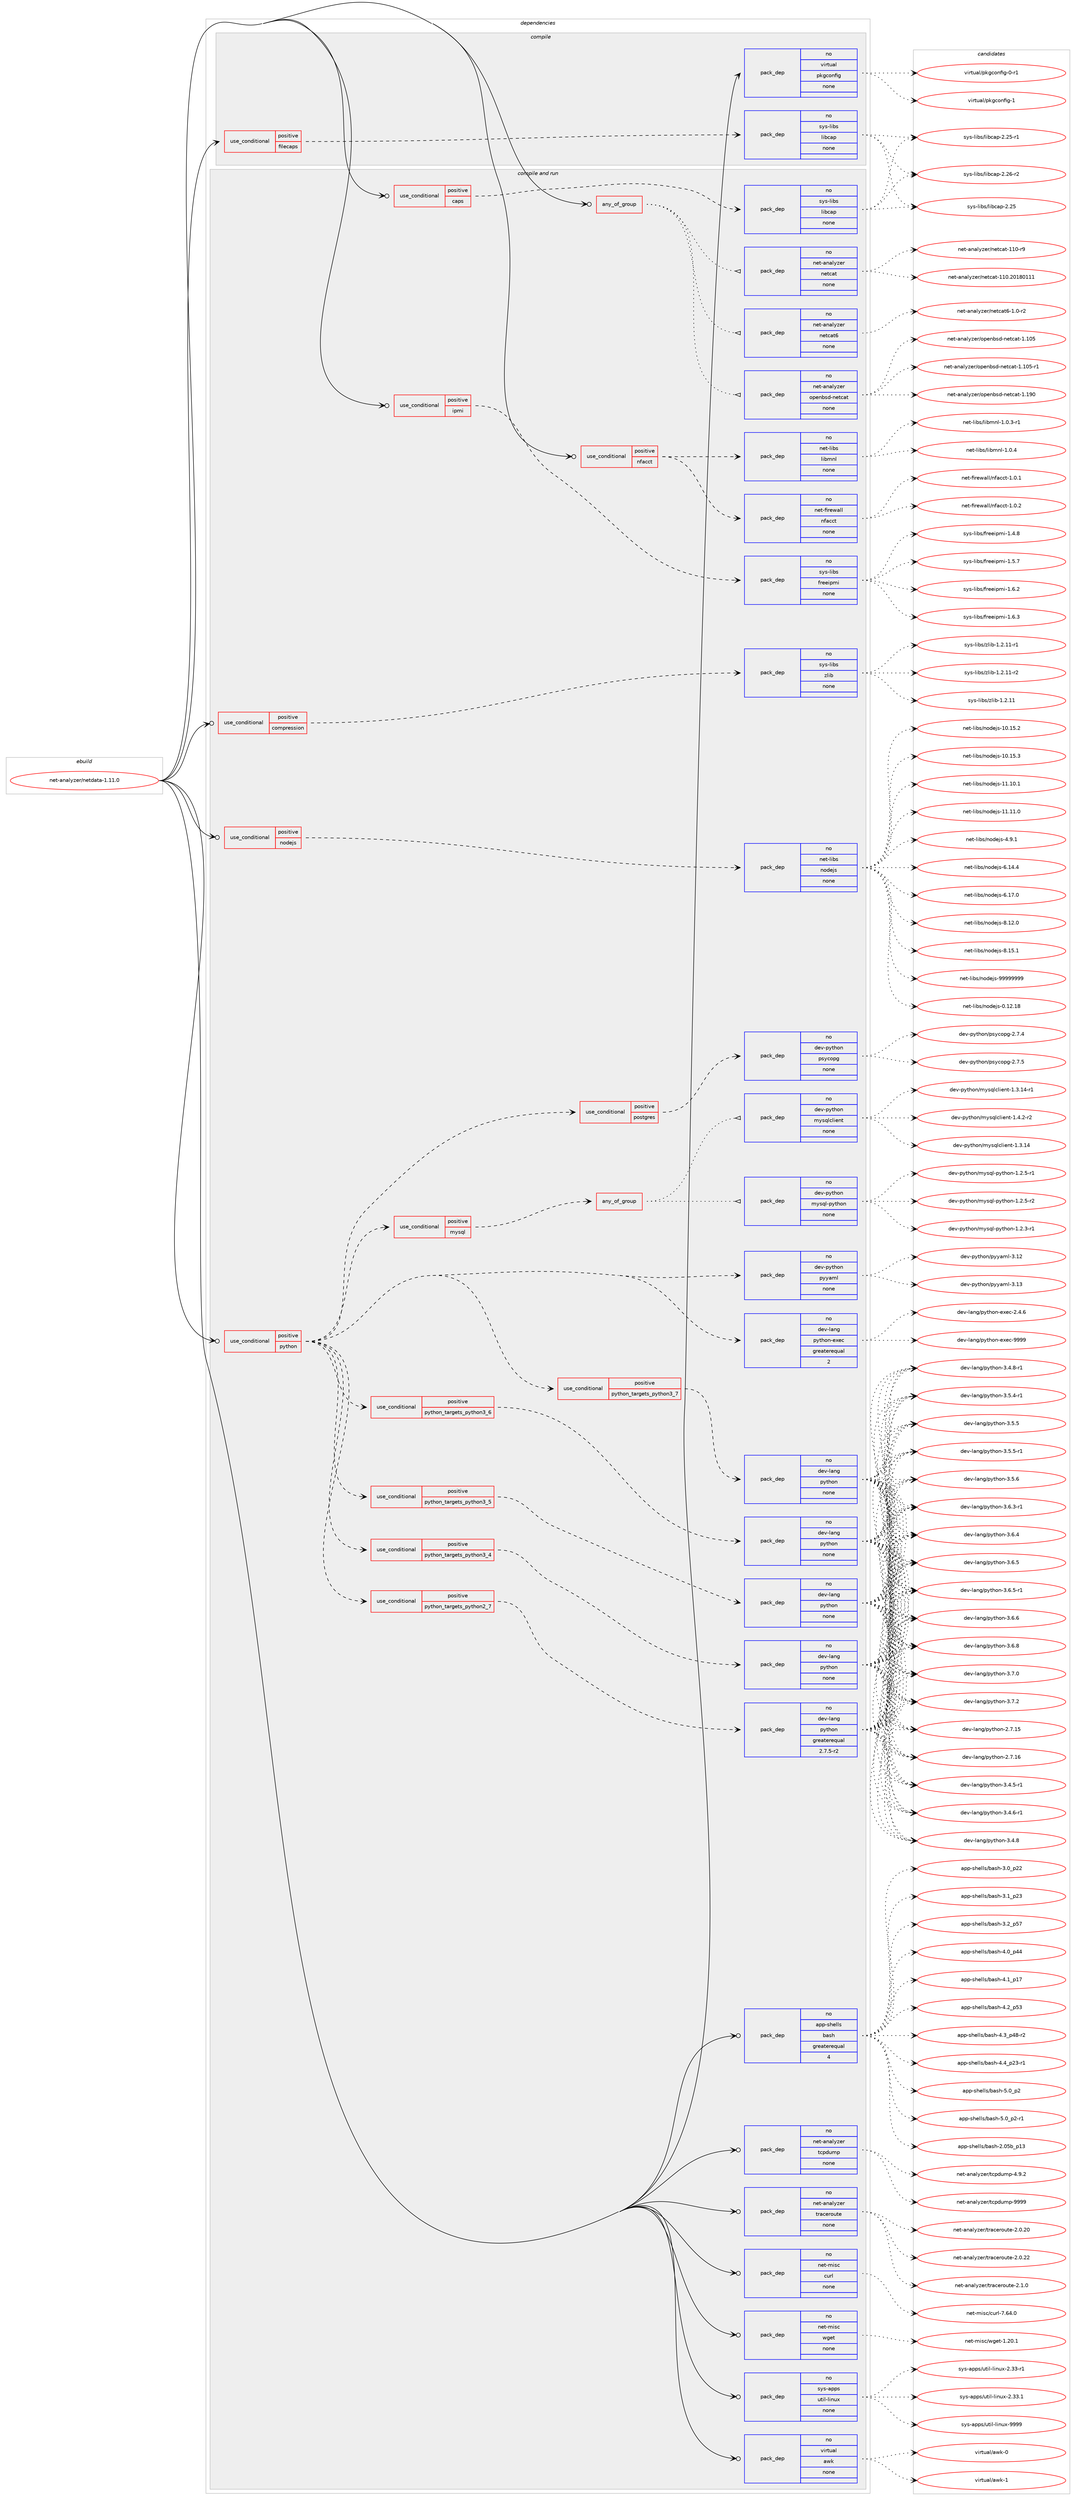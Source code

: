 digraph prolog {

# *************
# Graph options
# *************

newrank=true;
concentrate=true;
compound=true;
graph [rankdir=LR,fontname=Helvetica,fontsize=10,ranksep=1.5];#, ranksep=2.5, nodesep=0.2];
edge  [arrowhead=vee];
node  [fontname=Helvetica,fontsize=10];

# **********
# The ebuild
# **********

subgraph cluster_leftcol {
color=gray;
rank=same;
label=<<i>ebuild</i>>;
id [label="net-analyzer/netdata-1.11.0", color=red, width=4, href="../net-analyzer/netdata-1.11.0.svg"];
}

# ****************
# The dependencies
# ****************

subgraph cluster_midcol {
color=gray;
label=<<i>dependencies</i>>;
subgraph cluster_compile {
fillcolor="#eeeeee";
style=filled;
label=<<i>compile</i>>;
subgraph cond442351 {
dependency1645592 [label=<<TABLE BORDER="0" CELLBORDER="1" CELLSPACING="0" CELLPADDING="4"><TR><TD ROWSPAN="3" CELLPADDING="10">use_conditional</TD></TR><TR><TD>positive</TD></TR><TR><TD>filecaps</TD></TR></TABLE>>, shape=none, color=red];
subgraph pack1176648 {
dependency1645593 [label=<<TABLE BORDER="0" CELLBORDER="1" CELLSPACING="0" CELLPADDING="4" WIDTH="220"><TR><TD ROWSPAN="6" CELLPADDING="30">pack_dep</TD></TR><TR><TD WIDTH="110">no</TD></TR><TR><TD>sys-libs</TD></TR><TR><TD>libcap</TD></TR><TR><TD>none</TD></TR><TR><TD></TD></TR></TABLE>>, shape=none, color=blue];
}
dependency1645592:e -> dependency1645593:w [weight=20,style="dashed",arrowhead="vee"];
}
id:e -> dependency1645592:w [weight=20,style="solid",arrowhead="vee"];
subgraph pack1176649 {
dependency1645594 [label=<<TABLE BORDER="0" CELLBORDER="1" CELLSPACING="0" CELLPADDING="4" WIDTH="220"><TR><TD ROWSPAN="6" CELLPADDING="30">pack_dep</TD></TR><TR><TD WIDTH="110">no</TD></TR><TR><TD>virtual</TD></TR><TR><TD>pkgconfig</TD></TR><TR><TD>none</TD></TR><TR><TD></TD></TR></TABLE>>, shape=none, color=blue];
}
id:e -> dependency1645594:w [weight=20,style="solid",arrowhead="vee"];
}
subgraph cluster_compileandrun {
fillcolor="#eeeeee";
style=filled;
label=<<i>compile and run</i>>;
subgraph any25818 {
dependency1645595 [label=<<TABLE BORDER="0" CELLBORDER="1" CELLSPACING="0" CELLPADDING="4"><TR><TD CELLPADDING="10">any_of_group</TD></TR></TABLE>>, shape=none, color=red];subgraph pack1176650 {
dependency1645596 [label=<<TABLE BORDER="0" CELLBORDER="1" CELLSPACING="0" CELLPADDING="4" WIDTH="220"><TR><TD ROWSPAN="6" CELLPADDING="30">pack_dep</TD></TR><TR><TD WIDTH="110">no</TD></TR><TR><TD>net-analyzer</TD></TR><TR><TD>openbsd-netcat</TD></TR><TR><TD>none</TD></TR><TR><TD></TD></TR></TABLE>>, shape=none, color=blue];
}
dependency1645595:e -> dependency1645596:w [weight=20,style="dotted",arrowhead="oinv"];
subgraph pack1176651 {
dependency1645597 [label=<<TABLE BORDER="0" CELLBORDER="1" CELLSPACING="0" CELLPADDING="4" WIDTH="220"><TR><TD ROWSPAN="6" CELLPADDING="30">pack_dep</TD></TR><TR><TD WIDTH="110">no</TD></TR><TR><TD>net-analyzer</TD></TR><TR><TD>netcat6</TD></TR><TR><TD>none</TD></TR><TR><TD></TD></TR></TABLE>>, shape=none, color=blue];
}
dependency1645595:e -> dependency1645597:w [weight=20,style="dotted",arrowhead="oinv"];
subgraph pack1176652 {
dependency1645598 [label=<<TABLE BORDER="0" CELLBORDER="1" CELLSPACING="0" CELLPADDING="4" WIDTH="220"><TR><TD ROWSPAN="6" CELLPADDING="30">pack_dep</TD></TR><TR><TD WIDTH="110">no</TD></TR><TR><TD>net-analyzer</TD></TR><TR><TD>netcat</TD></TR><TR><TD>none</TD></TR><TR><TD></TD></TR></TABLE>>, shape=none, color=blue];
}
dependency1645595:e -> dependency1645598:w [weight=20,style="dotted",arrowhead="oinv"];
}
id:e -> dependency1645595:w [weight=20,style="solid",arrowhead="odotvee"];
subgraph cond442352 {
dependency1645599 [label=<<TABLE BORDER="0" CELLBORDER="1" CELLSPACING="0" CELLPADDING="4"><TR><TD ROWSPAN="3" CELLPADDING="10">use_conditional</TD></TR><TR><TD>positive</TD></TR><TR><TD>caps</TD></TR></TABLE>>, shape=none, color=red];
subgraph pack1176653 {
dependency1645600 [label=<<TABLE BORDER="0" CELLBORDER="1" CELLSPACING="0" CELLPADDING="4" WIDTH="220"><TR><TD ROWSPAN="6" CELLPADDING="30">pack_dep</TD></TR><TR><TD WIDTH="110">no</TD></TR><TR><TD>sys-libs</TD></TR><TR><TD>libcap</TD></TR><TR><TD>none</TD></TR><TR><TD></TD></TR></TABLE>>, shape=none, color=blue];
}
dependency1645599:e -> dependency1645600:w [weight=20,style="dashed",arrowhead="vee"];
}
id:e -> dependency1645599:w [weight=20,style="solid",arrowhead="odotvee"];
subgraph cond442353 {
dependency1645601 [label=<<TABLE BORDER="0" CELLBORDER="1" CELLSPACING="0" CELLPADDING="4"><TR><TD ROWSPAN="3" CELLPADDING="10">use_conditional</TD></TR><TR><TD>positive</TD></TR><TR><TD>compression</TD></TR></TABLE>>, shape=none, color=red];
subgraph pack1176654 {
dependency1645602 [label=<<TABLE BORDER="0" CELLBORDER="1" CELLSPACING="0" CELLPADDING="4" WIDTH="220"><TR><TD ROWSPAN="6" CELLPADDING="30">pack_dep</TD></TR><TR><TD WIDTH="110">no</TD></TR><TR><TD>sys-libs</TD></TR><TR><TD>zlib</TD></TR><TR><TD>none</TD></TR><TR><TD></TD></TR></TABLE>>, shape=none, color=blue];
}
dependency1645601:e -> dependency1645602:w [weight=20,style="dashed",arrowhead="vee"];
}
id:e -> dependency1645601:w [weight=20,style="solid",arrowhead="odotvee"];
subgraph cond442354 {
dependency1645603 [label=<<TABLE BORDER="0" CELLBORDER="1" CELLSPACING="0" CELLPADDING="4"><TR><TD ROWSPAN="3" CELLPADDING="10">use_conditional</TD></TR><TR><TD>positive</TD></TR><TR><TD>ipmi</TD></TR></TABLE>>, shape=none, color=red];
subgraph pack1176655 {
dependency1645604 [label=<<TABLE BORDER="0" CELLBORDER="1" CELLSPACING="0" CELLPADDING="4" WIDTH="220"><TR><TD ROWSPAN="6" CELLPADDING="30">pack_dep</TD></TR><TR><TD WIDTH="110">no</TD></TR><TR><TD>sys-libs</TD></TR><TR><TD>freeipmi</TD></TR><TR><TD>none</TD></TR><TR><TD></TD></TR></TABLE>>, shape=none, color=blue];
}
dependency1645603:e -> dependency1645604:w [weight=20,style="dashed",arrowhead="vee"];
}
id:e -> dependency1645603:w [weight=20,style="solid",arrowhead="odotvee"];
subgraph cond442355 {
dependency1645605 [label=<<TABLE BORDER="0" CELLBORDER="1" CELLSPACING="0" CELLPADDING="4"><TR><TD ROWSPAN="3" CELLPADDING="10">use_conditional</TD></TR><TR><TD>positive</TD></TR><TR><TD>nfacct</TD></TR></TABLE>>, shape=none, color=red];
subgraph pack1176656 {
dependency1645606 [label=<<TABLE BORDER="0" CELLBORDER="1" CELLSPACING="0" CELLPADDING="4" WIDTH="220"><TR><TD ROWSPAN="6" CELLPADDING="30">pack_dep</TD></TR><TR><TD WIDTH="110">no</TD></TR><TR><TD>net-firewall</TD></TR><TR><TD>nfacct</TD></TR><TR><TD>none</TD></TR><TR><TD></TD></TR></TABLE>>, shape=none, color=blue];
}
dependency1645605:e -> dependency1645606:w [weight=20,style="dashed",arrowhead="vee"];
subgraph pack1176657 {
dependency1645607 [label=<<TABLE BORDER="0" CELLBORDER="1" CELLSPACING="0" CELLPADDING="4" WIDTH="220"><TR><TD ROWSPAN="6" CELLPADDING="30">pack_dep</TD></TR><TR><TD WIDTH="110">no</TD></TR><TR><TD>net-libs</TD></TR><TR><TD>libmnl</TD></TR><TR><TD>none</TD></TR><TR><TD></TD></TR></TABLE>>, shape=none, color=blue];
}
dependency1645605:e -> dependency1645607:w [weight=20,style="dashed",arrowhead="vee"];
}
id:e -> dependency1645605:w [weight=20,style="solid",arrowhead="odotvee"];
subgraph cond442356 {
dependency1645608 [label=<<TABLE BORDER="0" CELLBORDER="1" CELLSPACING="0" CELLPADDING="4"><TR><TD ROWSPAN="3" CELLPADDING="10">use_conditional</TD></TR><TR><TD>positive</TD></TR><TR><TD>nodejs</TD></TR></TABLE>>, shape=none, color=red];
subgraph pack1176658 {
dependency1645609 [label=<<TABLE BORDER="0" CELLBORDER="1" CELLSPACING="0" CELLPADDING="4" WIDTH="220"><TR><TD ROWSPAN="6" CELLPADDING="30">pack_dep</TD></TR><TR><TD WIDTH="110">no</TD></TR><TR><TD>net-libs</TD></TR><TR><TD>nodejs</TD></TR><TR><TD>none</TD></TR><TR><TD></TD></TR></TABLE>>, shape=none, color=blue];
}
dependency1645608:e -> dependency1645609:w [weight=20,style="dashed",arrowhead="vee"];
}
id:e -> dependency1645608:w [weight=20,style="solid",arrowhead="odotvee"];
subgraph cond442357 {
dependency1645610 [label=<<TABLE BORDER="0" CELLBORDER="1" CELLSPACING="0" CELLPADDING="4"><TR><TD ROWSPAN="3" CELLPADDING="10">use_conditional</TD></TR><TR><TD>positive</TD></TR><TR><TD>python</TD></TR></TABLE>>, shape=none, color=red];
subgraph cond442358 {
dependency1645611 [label=<<TABLE BORDER="0" CELLBORDER="1" CELLSPACING="0" CELLPADDING="4"><TR><TD ROWSPAN="3" CELLPADDING="10">use_conditional</TD></TR><TR><TD>positive</TD></TR><TR><TD>python_targets_python2_7</TD></TR></TABLE>>, shape=none, color=red];
subgraph pack1176659 {
dependency1645612 [label=<<TABLE BORDER="0" CELLBORDER="1" CELLSPACING="0" CELLPADDING="4" WIDTH="220"><TR><TD ROWSPAN="6" CELLPADDING="30">pack_dep</TD></TR><TR><TD WIDTH="110">no</TD></TR><TR><TD>dev-lang</TD></TR><TR><TD>python</TD></TR><TR><TD>greaterequal</TD></TR><TR><TD>2.7.5-r2</TD></TR></TABLE>>, shape=none, color=blue];
}
dependency1645611:e -> dependency1645612:w [weight=20,style="dashed",arrowhead="vee"];
}
dependency1645610:e -> dependency1645611:w [weight=20,style="dashed",arrowhead="vee"];
subgraph cond442359 {
dependency1645613 [label=<<TABLE BORDER="0" CELLBORDER="1" CELLSPACING="0" CELLPADDING="4"><TR><TD ROWSPAN="3" CELLPADDING="10">use_conditional</TD></TR><TR><TD>positive</TD></TR><TR><TD>python_targets_python3_4</TD></TR></TABLE>>, shape=none, color=red];
subgraph pack1176660 {
dependency1645614 [label=<<TABLE BORDER="0" CELLBORDER="1" CELLSPACING="0" CELLPADDING="4" WIDTH="220"><TR><TD ROWSPAN="6" CELLPADDING="30">pack_dep</TD></TR><TR><TD WIDTH="110">no</TD></TR><TR><TD>dev-lang</TD></TR><TR><TD>python</TD></TR><TR><TD>none</TD></TR><TR><TD></TD></TR></TABLE>>, shape=none, color=blue];
}
dependency1645613:e -> dependency1645614:w [weight=20,style="dashed",arrowhead="vee"];
}
dependency1645610:e -> dependency1645613:w [weight=20,style="dashed",arrowhead="vee"];
subgraph cond442360 {
dependency1645615 [label=<<TABLE BORDER="0" CELLBORDER="1" CELLSPACING="0" CELLPADDING="4"><TR><TD ROWSPAN="3" CELLPADDING="10">use_conditional</TD></TR><TR><TD>positive</TD></TR><TR><TD>python_targets_python3_5</TD></TR></TABLE>>, shape=none, color=red];
subgraph pack1176661 {
dependency1645616 [label=<<TABLE BORDER="0" CELLBORDER="1" CELLSPACING="0" CELLPADDING="4" WIDTH="220"><TR><TD ROWSPAN="6" CELLPADDING="30">pack_dep</TD></TR><TR><TD WIDTH="110">no</TD></TR><TR><TD>dev-lang</TD></TR><TR><TD>python</TD></TR><TR><TD>none</TD></TR><TR><TD></TD></TR></TABLE>>, shape=none, color=blue];
}
dependency1645615:e -> dependency1645616:w [weight=20,style="dashed",arrowhead="vee"];
}
dependency1645610:e -> dependency1645615:w [weight=20,style="dashed",arrowhead="vee"];
subgraph cond442361 {
dependency1645617 [label=<<TABLE BORDER="0" CELLBORDER="1" CELLSPACING="0" CELLPADDING="4"><TR><TD ROWSPAN="3" CELLPADDING="10">use_conditional</TD></TR><TR><TD>positive</TD></TR><TR><TD>python_targets_python3_6</TD></TR></TABLE>>, shape=none, color=red];
subgraph pack1176662 {
dependency1645618 [label=<<TABLE BORDER="0" CELLBORDER="1" CELLSPACING="0" CELLPADDING="4" WIDTH="220"><TR><TD ROWSPAN="6" CELLPADDING="30">pack_dep</TD></TR><TR><TD WIDTH="110">no</TD></TR><TR><TD>dev-lang</TD></TR><TR><TD>python</TD></TR><TR><TD>none</TD></TR><TR><TD></TD></TR></TABLE>>, shape=none, color=blue];
}
dependency1645617:e -> dependency1645618:w [weight=20,style="dashed",arrowhead="vee"];
}
dependency1645610:e -> dependency1645617:w [weight=20,style="dashed",arrowhead="vee"];
subgraph cond442362 {
dependency1645619 [label=<<TABLE BORDER="0" CELLBORDER="1" CELLSPACING="0" CELLPADDING="4"><TR><TD ROWSPAN="3" CELLPADDING="10">use_conditional</TD></TR><TR><TD>positive</TD></TR><TR><TD>python_targets_python3_7</TD></TR></TABLE>>, shape=none, color=red];
subgraph pack1176663 {
dependency1645620 [label=<<TABLE BORDER="0" CELLBORDER="1" CELLSPACING="0" CELLPADDING="4" WIDTH="220"><TR><TD ROWSPAN="6" CELLPADDING="30">pack_dep</TD></TR><TR><TD WIDTH="110">no</TD></TR><TR><TD>dev-lang</TD></TR><TR><TD>python</TD></TR><TR><TD>none</TD></TR><TR><TD></TD></TR></TABLE>>, shape=none, color=blue];
}
dependency1645619:e -> dependency1645620:w [weight=20,style="dashed",arrowhead="vee"];
}
dependency1645610:e -> dependency1645619:w [weight=20,style="dashed",arrowhead="vee"];
subgraph pack1176664 {
dependency1645621 [label=<<TABLE BORDER="0" CELLBORDER="1" CELLSPACING="0" CELLPADDING="4" WIDTH="220"><TR><TD ROWSPAN="6" CELLPADDING="30">pack_dep</TD></TR><TR><TD WIDTH="110">no</TD></TR><TR><TD>dev-lang</TD></TR><TR><TD>python-exec</TD></TR><TR><TD>greaterequal</TD></TR><TR><TD>2</TD></TR></TABLE>>, shape=none, color=blue];
}
dependency1645610:e -> dependency1645621:w [weight=20,style="dashed",arrowhead="vee"];
subgraph pack1176665 {
dependency1645622 [label=<<TABLE BORDER="0" CELLBORDER="1" CELLSPACING="0" CELLPADDING="4" WIDTH="220"><TR><TD ROWSPAN="6" CELLPADDING="30">pack_dep</TD></TR><TR><TD WIDTH="110">no</TD></TR><TR><TD>dev-python</TD></TR><TR><TD>pyyaml</TD></TR><TR><TD>none</TD></TR><TR><TD></TD></TR></TABLE>>, shape=none, color=blue];
}
dependency1645610:e -> dependency1645622:w [weight=20,style="dashed",arrowhead="vee"];
subgraph cond442363 {
dependency1645623 [label=<<TABLE BORDER="0" CELLBORDER="1" CELLSPACING="0" CELLPADDING="4"><TR><TD ROWSPAN="3" CELLPADDING="10">use_conditional</TD></TR><TR><TD>positive</TD></TR><TR><TD>mysql</TD></TR></TABLE>>, shape=none, color=red];
subgraph any25819 {
dependency1645624 [label=<<TABLE BORDER="0" CELLBORDER="1" CELLSPACING="0" CELLPADDING="4"><TR><TD CELLPADDING="10">any_of_group</TD></TR></TABLE>>, shape=none, color=red];subgraph pack1176666 {
dependency1645625 [label=<<TABLE BORDER="0" CELLBORDER="1" CELLSPACING="0" CELLPADDING="4" WIDTH="220"><TR><TD ROWSPAN="6" CELLPADDING="30">pack_dep</TD></TR><TR><TD WIDTH="110">no</TD></TR><TR><TD>dev-python</TD></TR><TR><TD>mysqlclient</TD></TR><TR><TD>none</TD></TR><TR><TD></TD></TR></TABLE>>, shape=none, color=blue];
}
dependency1645624:e -> dependency1645625:w [weight=20,style="dotted",arrowhead="oinv"];
subgraph pack1176667 {
dependency1645626 [label=<<TABLE BORDER="0" CELLBORDER="1" CELLSPACING="0" CELLPADDING="4" WIDTH="220"><TR><TD ROWSPAN="6" CELLPADDING="30">pack_dep</TD></TR><TR><TD WIDTH="110">no</TD></TR><TR><TD>dev-python</TD></TR><TR><TD>mysql-python</TD></TR><TR><TD>none</TD></TR><TR><TD></TD></TR></TABLE>>, shape=none, color=blue];
}
dependency1645624:e -> dependency1645626:w [weight=20,style="dotted",arrowhead="oinv"];
}
dependency1645623:e -> dependency1645624:w [weight=20,style="dashed",arrowhead="vee"];
}
dependency1645610:e -> dependency1645623:w [weight=20,style="dashed",arrowhead="vee"];
subgraph cond442364 {
dependency1645627 [label=<<TABLE BORDER="0" CELLBORDER="1" CELLSPACING="0" CELLPADDING="4"><TR><TD ROWSPAN="3" CELLPADDING="10">use_conditional</TD></TR><TR><TD>positive</TD></TR><TR><TD>postgres</TD></TR></TABLE>>, shape=none, color=red];
subgraph pack1176668 {
dependency1645628 [label=<<TABLE BORDER="0" CELLBORDER="1" CELLSPACING="0" CELLPADDING="4" WIDTH="220"><TR><TD ROWSPAN="6" CELLPADDING="30">pack_dep</TD></TR><TR><TD WIDTH="110">no</TD></TR><TR><TD>dev-python</TD></TR><TR><TD>psycopg</TD></TR><TR><TD>none</TD></TR><TR><TD></TD></TR></TABLE>>, shape=none, color=blue];
}
dependency1645627:e -> dependency1645628:w [weight=20,style="dashed",arrowhead="vee"];
}
dependency1645610:e -> dependency1645627:w [weight=20,style="dashed",arrowhead="vee"];
}
id:e -> dependency1645610:w [weight=20,style="solid",arrowhead="odotvee"];
subgraph pack1176669 {
dependency1645629 [label=<<TABLE BORDER="0" CELLBORDER="1" CELLSPACING="0" CELLPADDING="4" WIDTH="220"><TR><TD ROWSPAN="6" CELLPADDING="30">pack_dep</TD></TR><TR><TD WIDTH="110">no</TD></TR><TR><TD>app-shells</TD></TR><TR><TD>bash</TD></TR><TR><TD>greaterequal</TD></TR><TR><TD>4</TD></TR></TABLE>>, shape=none, color=blue];
}
id:e -> dependency1645629:w [weight=20,style="solid",arrowhead="odotvee"];
subgraph pack1176670 {
dependency1645630 [label=<<TABLE BORDER="0" CELLBORDER="1" CELLSPACING="0" CELLPADDING="4" WIDTH="220"><TR><TD ROWSPAN="6" CELLPADDING="30">pack_dep</TD></TR><TR><TD WIDTH="110">no</TD></TR><TR><TD>net-analyzer</TD></TR><TR><TD>tcpdump</TD></TR><TR><TD>none</TD></TR><TR><TD></TD></TR></TABLE>>, shape=none, color=blue];
}
id:e -> dependency1645630:w [weight=20,style="solid",arrowhead="odotvee"];
subgraph pack1176671 {
dependency1645631 [label=<<TABLE BORDER="0" CELLBORDER="1" CELLSPACING="0" CELLPADDING="4" WIDTH="220"><TR><TD ROWSPAN="6" CELLPADDING="30">pack_dep</TD></TR><TR><TD WIDTH="110">no</TD></TR><TR><TD>net-analyzer</TD></TR><TR><TD>traceroute</TD></TR><TR><TD>none</TD></TR><TR><TD></TD></TR></TABLE>>, shape=none, color=blue];
}
id:e -> dependency1645631:w [weight=20,style="solid",arrowhead="odotvee"];
subgraph pack1176672 {
dependency1645632 [label=<<TABLE BORDER="0" CELLBORDER="1" CELLSPACING="0" CELLPADDING="4" WIDTH="220"><TR><TD ROWSPAN="6" CELLPADDING="30">pack_dep</TD></TR><TR><TD WIDTH="110">no</TD></TR><TR><TD>net-misc</TD></TR><TR><TD>curl</TD></TR><TR><TD>none</TD></TR><TR><TD></TD></TR></TABLE>>, shape=none, color=blue];
}
id:e -> dependency1645632:w [weight=20,style="solid",arrowhead="odotvee"];
subgraph pack1176673 {
dependency1645633 [label=<<TABLE BORDER="0" CELLBORDER="1" CELLSPACING="0" CELLPADDING="4" WIDTH="220"><TR><TD ROWSPAN="6" CELLPADDING="30">pack_dep</TD></TR><TR><TD WIDTH="110">no</TD></TR><TR><TD>net-misc</TD></TR><TR><TD>wget</TD></TR><TR><TD>none</TD></TR><TR><TD></TD></TR></TABLE>>, shape=none, color=blue];
}
id:e -> dependency1645633:w [weight=20,style="solid",arrowhead="odotvee"];
subgraph pack1176674 {
dependency1645634 [label=<<TABLE BORDER="0" CELLBORDER="1" CELLSPACING="0" CELLPADDING="4" WIDTH="220"><TR><TD ROWSPAN="6" CELLPADDING="30">pack_dep</TD></TR><TR><TD WIDTH="110">no</TD></TR><TR><TD>sys-apps</TD></TR><TR><TD>util-linux</TD></TR><TR><TD>none</TD></TR><TR><TD></TD></TR></TABLE>>, shape=none, color=blue];
}
id:e -> dependency1645634:w [weight=20,style="solid",arrowhead="odotvee"];
subgraph pack1176675 {
dependency1645635 [label=<<TABLE BORDER="0" CELLBORDER="1" CELLSPACING="0" CELLPADDING="4" WIDTH="220"><TR><TD ROWSPAN="6" CELLPADDING="30">pack_dep</TD></TR><TR><TD WIDTH="110">no</TD></TR><TR><TD>virtual</TD></TR><TR><TD>awk</TD></TR><TR><TD>none</TD></TR><TR><TD></TD></TR></TABLE>>, shape=none, color=blue];
}
id:e -> dependency1645635:w [weight=20,style="solid",arrowhead="odotvee"];
}
subgraph cluster_run {
fillcolor="#eeeeee";
style=filled;
label=<<i>run</i>>;
}
}

# **************
# The candidates
# **************

subgraph cluster_choices {
rank=same;
color=gray;
label=<<i>candidates</i>>;

subgraph choice1176648 {
color=black;
nodesep=1;
choice1151211154510810598115471081059899971124550465053 [label="sys-libs/libcap-2.25", color=red, width=4,href="../sys-libs/libcap-2.25.svg"];
choice11512111545108105981154710810598999711245504650534511449 [label="sys-libs/libcap-2.25-r1", color=red, width=4,href="../sys-libs/libcap-2.25-r1.svg"];
choice11512111545108105981154710810598999711245504650544511450 [label="sys-libs/libcap-2.26-r2", color=red, width=4,href="../sys-libs/libcap-2.26-r2.svg"];
dependency1645593:e -> choice1151211154510810598115471081059899971124550465053:w [style=dotted,weight="100"];
dependency1645593:e -> choice11512111545108105981154710810598999711245504650534511449:w [style=dotted,weight="100"];
dependency1645593:e -> choice11512111545108105981154710810598999711245504650544511450:w [style=dotted,weight="100"];
}
subgraph choice1176649 {
color=black;
nodesep=1;
choice11810511411611797108471121071039911111010210510345484511449 [label="virtual/pkgconfig-0-r1", color=red, width=4,href="../virtual/pkgconfig-0-r1.svg"];
choice1181051141161179710847112107103991111101021051034549 [label="virtual/pkgconfig-1", color=red, width=4,href="../virtual/pkgconfig-1.svg"];
dependency1645594:e -> choice11810511411611797108471121071039911111010210510345484511449:w [style=dotted,weight="100"];
dependency1645594:e -> choice1181051141161179710847112107103991111101021051034549:w [style=dotted,weight="100"];
}
subgraph choice1176650 {
color=black;
nodesep=1;
choice1101011164597110971081211221011144711111210111098115100451101011169997116454946494853 [label="net-analyzer/openbsd-netcat-1.105", color=red, width=4,href="../net-analyzer/openbsd-netcat-1.105.svg"];
choice11010111645971109710812112210111447111112101110981151004511010111699971164549464948534511449 [label="net-analyzer/openbsd-netcat-1.105-r1", color=red, width=4,href="../net-analyzer/openbsd-netcat-1.105-r1.svg"];
choice1101011164597110971081211221011144711111210111098115100451101011169997116454946495748 [label="net-analyzer/openbsd-netcat-1.190", color=red, width=4,href="../net-analyzer/openbsd-netcat-1.190.svg"];
dependency1645596:e -> choice1101011164597110971081211221011144711111210111098115100451101011169997116454946494853:w [style=dotted,weight="100"];
dependency1645596:e -> choice11010111645971109710812112210111447111112101110981151004511010111699971164549464948534511449:w [style=dotted,weight="100"];
dependency1645596:e -> choice1101011164597110971081211221011144711111210111098115100451101011169997116454946495748:w [style=dotted,weight="100"];
}
subgraph choice1176651 {
color=black;
nodesep=1;
choice11010111645971109710812112210111447110101116999711654454946484511450 [label="net-analyzer/netcat6-1.0-r2", color=red, width=4,href="../net-analyzer/netcat6-1.0-r2.svg"];
dependency1645597:e -> choice11010111645971109710812112210111447110101116999711654454946484511450:w [style=dotted,weight="100"];
}
subgraph choice1176652 {
color=black;
nodesep=1;
choice110101116459711097108121122101114471101011169997116454949484511457 [label="net-analyzer/netcat-110-r9", color=red, width=4,href="../net-analyzer/netcat-110-r9.svg"];
choice11010111645971109710812112210111447110101116999711645494948465048495648494949 [label="net-analyzer/netcat-110.20180111", color=red, width=4,href="../net-analyzer/netcat-110.20180111.svg"];
dependency1645598:e -> choice110101116459711097108121122101114471101011169997116454949484511457:w [style=dotted,weight="100"];
dependency1645598:e -> choice11010111645971109710812112210111447110101116999711645494948465048495648494949:w [style=dotted,weight="100"];
}
subgraph choice1176653 {
color=black;
nodesep=1;
choice1151211154510810598115471081059899971124550465053 [label="sys-libs/libcap-2.25", color=red, width=4,href="../sys-libs/libcap-2.25.svg"];
choice11512111545108105981154710810598999711245504650534511449 [label="sys-libs/libcap-2.25-r1", color=red, width=4,href="../sys-libs/libcap-2.25-r1.svg"];
choice11512111545108105981154710810598999711245504650544511450 [label="sys-libs/libcap-2.26-r2", color=red, width=4,href="../sys-libs/libcap-2.26-r2.svg"];
dependency1645600:e -> choice1151211154510810598115471081059899971124550465053:w [style=dotted,weight="100"];
dependency1645600:e -> choice11512111545108105981154710810598999711245504650534511449:w [style=dotted,weight="100"];
dependency1645600:e -> choice11512111545108105981154710810598999711245504650544511450:w [style=dotted,weight="100"];
}
subgraph choice1176654 {
color=black;
nodesep=1;
choice1151211154510810598115471221081059845494650464949 [label="sys-libs/zlib-1.2.11", color=red, width=4,href="../sys-libs/zlib-1.2.11.svg"];
choice11512111545108105981154712210810598454946504649494511449 [label="sys-libs/zlib-1.2.11-r1", color=red, width=4,href="../sys-libs/zlib-1.2.11-r1.svg"];
choice11512111545108105981154712210810598454946504649494511450 [label="sys-libs/zlib-1.2.11-r2", color=red, width=4,href="../sys-libs/zlib-1.2.11-r2.svg"];
dependency1645602:e -> choice1151211154510810598115471221081059845494650464949:w [style=dotted,weight="100"];
dependency1645602:e -> choice11512111545108105981154712210810598454946504649494511449:w [style=dotted,weight="100"];
dependency1645602:e -> choice11512111545108105981154712210810598454946504649494511450:w [style=dotted,weight="100"];
}
subgraph choice1176655 {
color=black;
nodesep=1;
choice115121115451081059811547102114101101105112109105454946524656 [label="sys-libs/freeipmi-1.4.8", color=red, width=4,href="../sys-libs/freeipmi-1.4.8.svg"];
choice115121115451081059811547102114101101105112109105454946534655 [label="sys-libs/freeipmi-1.5.7", color=red, width=4,href="../sys-libs/freeipmi-1.5.7.svg"];
choice115121115451081059811547102114101101105112109105454946544650 [label="sys-libs/freeipmi-1.6.2", color=red, width=4,href="../sys-libs/freeipmi-1.6.2.svg"];
choice115121115451081059811547102114101101105112109105454946544651 [label="sys-libs/freeipmi-1.6.3", color=red, width=4,href="../sys-libs/freeipmi-1.6.3.svg"];
dependency1645604:e -> choice115121115451081059811547102114101101105112109105454946524656:w [style=dotted,weight="100"];
dependency1645604:e -> choice115121115451081059811547102114101101105112109105454946534655:w [style=dotted,weight="100"];
dependency1645604:e -> choice115121115451081059811547102114101101105112109105454946544650:w [style=dotted,weight="100"];
dependency1645604:e -> choice115121115451081059811547102114101101105112109105454946544651:w [style=dotted,weight="100"];
}
subgraph choice1176656 {
color=black;
nodesep=1;
choice110101116451021051141011199710810847110102979999116454946484649 [label="net-firewall/nfacct-1.0.1", color=red, width=4,href="../net-firewall/nfacct-1.0.1.svg"];
choice110101116451021051141011199710810847110102979999116454946484650 [label="net-firewall/nfacct-1.0.2", color=red, width=4,href="../net-firewall/nfacct-1.0.2.svg"];
dependency1645606:e -> choice110101116451021051141011199710810847110102979999116454946484649:w [style=dotted,weight="100"];
dependency1645606:e -> choice110101116451021051141011199710810847110102979999116454946484650:w [style=dotted,weight="100"];
}
subgraph choice1176657 {
color=black;
nodesep=1;
choice110101116451081059811547108105981091101084549464846514511449 [label="net-libs/libmnl-1.0.3-r1", color=red, width=4,href="../net-libs/libmnl-1.0.3-r1.svg"];
choice11010111645108105981154710810598109110108454946484652 [label="net-libs/libmnl-1.0.4", color=red, width=4,href="../net-libs/libmnl-1.0.4.svg"];
dependency1645607:e -> choice110101116451081059811547108105981091101084549464846514511449:w [style=dotted,weight="100"];
dependency1645607:e -> choice11010111645108105981154710810598109110108454946484652:w [style=dotted,weight="100"];
}
subgraph choice1176658 {
color=black;
nodesep=1;
choice1101011164510810598115471101111001011061154548464950464956 [label="net-libs/nodejs-0.12.18", color=red, width=4,href="../net-libs/nodejs-0.12.18.svg"];
choice1101011164510810598115471101111001011061154549484649534650 [label="net-libs/nodejs-10.15.2", color=red, width=4,href="../net-libs/nodejs-10.15.2.svg"];
choice1101011164510810598115471101111001011061154549484649534651 [label="net-libs/nodejs-10.15.3", color=red, width=4,href="../net-libs/nodejs-10.15.3.svg"];
choice1101011164510810598115471101111001011061154549494649484649 [label="net-libs/nodejs-11.10.1", color=red, width=4,href="../net-libs/nodejs-11.10.1.svg"];
choice1101011164510810598115471101111001011061154549494649494648 [label="net-libs/nodejs-11.11.0", color=red, width=4,href="../net-libs/nodejs-11.11.0.svg"];
choice110101116451081059811547110111100101106115455246574649 [label="net-libs/nodejs-4.9.1", color=red, width=4,href="../net-libs/nodejs-4.9.1.svg"];
choice11010111645108105981154711011110010110611545544649524652 [label="net-libs/nodejs-6.14.4", color=red, width=4,href="../net-libs/nodejs-6.14.4.svg"];
choice11010111645108105981154711011110010110611545544649554648 [label="net-libs/nodejs-6.17.0", color=red, width=4,href="../net-libs/nodejs-6.17.0.svg"];
choice11010111645108105981154711011110010110611545564649504648 [label="net-libs/nodejs-8.12.0", color=red, width=4,href="../net-libs/nodejs-8.12.0.svg"];
choice11010111645108105981154711011110010110611545564649534649 [label="net-libs/nodejs-8.15.1", color=red, width=4,href="../net-libs/nodejs-8.15.1.svg"];
choice110101116451081059811547110111100101106115455757575757575757 [label="net-libs/nodejs-99999999", color=red, width=4,href="../net-libs/nodejs-99999999.svg"];
dependency1645609:e -> choice1101011164510810598115471101111001011061154548464950464956:w [style=dotted,weight="100"];
dependency1645609:e -> choice1101011164510810598115471101111001011061154549484649534650:w [style=dotted,weight="100"];
dependency1645609:e -> choice1101011164510810598115471101111001011061154549484649534651:w [style=dotted,weight="100"];
dependency1645609:e -> choice1101011164510810598115471101111001011061154549494649484649:w [style=dotted,weight="100"];
dependency1645609:e -> choice1101011164510810598115471101111001011061154549494649494648:w [style=dotted,weight="100"];
dependency1645609:e -> choice110101116451081059811547110111100101106115455246574649:w [style=dotted,weight="100"];
dependency1645609:e -> choice11010111645108105981154711011110010110611545544649524652:w [style=dotted,weight="100"];
dependency1645609:e -> choice11010111645108105981154711011110010110611545544649554648:w [style=dotted,weight="100"];
dependency1645609:e -> choice11010111645108105981154711011110010110611545564649504648:w [style=dotted,weight="100"];
dependency1645609:e -> choice11010111645108105981154711011110010110611545564649534649:w [style=dotted,weight="100"];
dependency1645609:e -> choice110101116451081059811547110111100101106115455757575757575757:w [style=dotted,weight="100"];
}
subgraph choice1176659 {
color=black;
nodesep=1;
choice10010111845108971101034711212111610411111045504655464953 [label="dev-lang/python-2.7.15", color=red, width=4,href="../dev-lang/python-2.7.15.svg"];
choice10010111845108971101034711212111610411111045504655464954 [label="dev-lang/python-2.7.16", color=red, width=4,href="../dev-lang/python-2.7.16.svg"];
choice1001011184510897110103471121211161041111104551465246534511449 [label="dev-lang/python-3.4.5-r1", color=red, width=4,href="../dev-lang/python-3.4.5-r1.svg"];
choice1001011184510897110103471121211161041111104551465246544511449 [label="dev-lang/python-3.4.6-r1", color=red, width=4,href="../dev-lang/python-3.4.6-r1.svg"];
choice100101118451089711010347112121116104111110455146524656 [label="dev-lang/python-3.4.8", color=red, width=4,href="../dev-lang/python-3.4.8.svg"];
choice1001011184510897110103471121211161041111104551465246564511449 [label="dev-lang/python-3.4.8-r1", color=red, width=4,href="../dev-lang/python-3.4.8-r1.svg"];
choice1001011184510897110103471121211161041111104551465346524511449 [label="dev-lang/python-3.5.4-r1", color=red, width=4,href="../dev-lang/python-3.5.4-r1.svg"];
choice100101118451089711010347112121116104111110455146534653 [label="dev-lang/python-3.5.5", color=red, width=4,href="../dev-lang/python-3.5.5.svg"];
choice1001011184510897110103471121211161041111104551465346534511449 [label="dev-lang/python-3.5.5-r1", color=red, width=4,href="../dev-lang/python-3.5.5-r1.svg"];
choice100101118451089711010347112121116104111110455146534654 [label="dev-lang/python-3.5.6", color=red, width=4,href="../dev-lang/python-3.5.6.svg"];
choice1001011184510897110103471121211161041111104551465446514511449 [label="dev-lang/python-3.6.3-r1", color=red, width=4,href="../dev-lang/python-3.6.3-r1.svg"];
choice100101118451089711010347112121116104111110455146544652 [label="dev-lang/python-3.6.4", color=red, width=4,href="../dev-lang/python-3.6.4.svg"];
choice100101118451089711010347112121116104111110455146544653 [label="dev-lang/python-3.6.5", color=red, width=4,href="../dev-lang/python-3.6.5.svg"];
choice1001011184510897110103471121211161041111104551465446534511449 [label="dev-lang/python-3.6.5-r1", color=red, width=4,href="../dev-lang/python-3.6.5-r1.svg"];
choice100101118451089711010347112121116104111110455146544654 [label="dev-lang/python-3.6.6", color=red, width=4,href="../dev-lang/python-3.6.6.svg"];
choice100101118451089711010347112121116104111110455146544656 [label="dev-lang/python-3.6.8", color=red, width=4,href="../dev-lang/python-3.6.8.svg"];
choice100101118451089711010347112121116104111110455146554648 [label="dev-lang/python-3.7.0", color=red, width=4,href="../dev-lang/python-3.7.0.svg"];
choice100101118451089711010347112121116104111110455146554650 [label="dev-lang/python-3.7.2", color=red, width=4,href="../dev-lang/python-3.7.2.svg"];
dependency1645612:e -> choice10010111845108971101034711212111610411111045504655464953:w [style=dotted,weight="100"];
dependency1645612:e -> choice10010111845108971101034711212111610411111045504655464954:w [style=dotted,weight="100"];
dependency1645612:e -> choice1001011184510897110103471121211161041111104551465246534511449:w [style=dotted,weight="100"];
dependency1645612:e -> choice1001011184510897110103471121211161041111104551465246544511449:w [style=dotted,weight="100"];
dependency1645612:e -> choice100101118451089711010347112121116104111110455146524656:w [style=dotted,weight="100"];
dependency1645612:e -> choice1001011184510897110103471121211161041111104551465246564511449:w [style=dotted,weight="100"];
dependency1645612:e -> choice1001011184510897110103471121211161041111104551465346524511449:w [style=dotted,weight="100"];
dependency1645612:e -> choice100101118451089711010347112121116104111110455146534653:w [style=dotted,weight="100"];
dependency1645612:e -> choice1001011184510897110103471121211161041111104551465346534511449:w [style=dotted,weight="100"];
dependency1645612:e -> choice100101118451089711010347112121116104111110455146534654:w [style=dotted,weight="100"];
dependency1645612:e -> choice1001011184510897110103471121211161041111104551465446514511449:w [style=dotted,weight="100"];
dependency1645612:e -> choice100101118451089711010347112121116104111110455146544652:w [style=dotted,weight="100"];
dependency1645612:e -> choice100101118451089711010347112121116104111110455146544653:w [style=dotted,weight="100"];
dependency1645612:e -> choice1001011184510897110103471121211161041111104551465446534511449:w [style=dotted,weight="100"];
dependency1645612:e -> choice100101118451089711010347112121116104111110455146544654:w [style=dotted,weight="100"];
dependency1645612:e -> choice100101118451089711010347112121116104111110455146544656:w [style=dotted,weight="100"];
dependency1645612:e -> choice100101118451089711010347112121116104111110455146554648:w [style=dotted,weight="100"];
dependency1645612:e -> choice100101118451089711010347112121116104111110455146554650:w [style=dotted,weight="100"];
}
subgraph choice1176660 {
color=black;
nodesep=1;
choice10010111845108971101034711212111610411111045504655464953 [label="dev-lang/python-2.7.15", color=red, width=4,href="../dev-lang/python-2.7.15.svg"];
choice10010111845108971101034711212111610411111045504655464954 [label="dev-lang/python-2.7.16", color=red, width=4,href="../dev-lang/python-2.7.16.svg"];
choice1001011184510897110103471121211161041111104551465246534511449 [label="dev-lang/python-3.4.5-r1", color=red, width=4,href="../dev-lang/python-3.4.5-r1.svg"];
choice1001011184510897110103471121211161041111104551465246544511449 [label="dev-lang/python-3.4.6-r1", color=red, width=4,href="../dev-lang/python-3.4.6-r1.svg"];
choice100101118451089711010347112121116104111110455146524656 [label="dev-lang/python-3.4.8", color=red, width=4,href="../dev-lang/python-3.4.8.svg"];
choice1001011184510897110103471121211161041111104551465246564511449 [label="dev-lang/python-3.4.8-r1", color=red, width=4,href="../dev-lang/python-3.4.8-r1.svg"];
choice1001011184510897110103471121211161041111104551465346524511449 [label="dev-lang/python-3.5.4-r1", color=red, width=4,href="../dev-lang/python-3.5.4-r1.svg"];
choice100101118451089711010347112121116104111110455146534653 [label="dev-lang/python-3.5.5", color=red, width=4,href="../dev-lang/python-3.5.5.svg"];
choice1001011184510897110103471121211161041111104551465346534511449 [label="dev-lang/python-3.5.5-r1", color=red, width=4,href="../dev-lang/python-3.5.5-r1.svg"];
choice100101118451089711010347112121116104111110455146534654 [label="dev-lang/python-3.5.6", color=red, width=4,href="../dev-lang/python-3.5.6.svg"];
choice1001011184510897110103471121211161041111104551465446514511449 [label="dev-lang/python-3.6.3-r1", color=red, width=4,href="../dev-lang/python-3.6.3-r1.svg"];
choice100101118451089711010347112121116104111110455146544652 [label="dev-lang/python-3.6.4", color=red, width=4,href="../dev-lang/python-3.6.4.svg"];
choice100101118451089711010347112121116104111110455146544653 [label="dev-lang/python-3.6.5", color=red, width=4,href="../dev-lang/python-3.6.5.svg"];
choice1001011184510897110103471121211161041111104551465446534511449 [label="dev-lang/python-3.6.5-r1", color=red, width=4,href="../dev-lang/python-3.6.5-r1.svg"];
choice100101118451089711010347112121116104111110455146544654 [label="dev-lang/python-3.6.6", color=red, width=4,href="../dev-lang/python-3.6.6.svg"];
choice100101118451089711010347112121116104111110455146544656 [label="dev-lang/python-3.6.8", color=red, width=4,href="../dev-lang/python-3.6.8.svg"];
choice100101118451089711010347112121116104111110455146554648 [label="dev-lang/python-3.7.0", color=red, width=4,href="../dev-lang/python-3.7.0.svg"];
choice100101118451089711010347112121116104111110455146554650 [label="dev-lang/python-3.7.2", color=red, width=4,href="../dev-lang/python-3.7.2.svg"];
dependency1645614:e -> choice10010111845108971101034711212111610411111045504655464953:w [style=dotted,weight="100"];
dependency1645614:e -> choice10010111845108971101034711212111610411111045504655464954:w [style=dotted,weight="100"];
dependency1645614:e -> choice1001011184510897110103471121211161041111104551465246534511449:w [style=dotted,weight="100"];
dependency1645614:e -> choice1001011184510897110103471121211161041111104551465246544511449:w [style=dotted,weight="100"];
dependency1645614:e -> choice100101118451089711010347112121116104111110455146524656:w [style=dotted,weight="100"];
dependency1645614:e -> choice1001011184510897110103471121211161041111104551465246564511449:w [style=dotted,weight="100"];
dependency1645614:e -> choice1001011184510897110103471121211161041111104551465346524511449:w [style=dotted,weight="100"];
dependency1645614:e -> choice100101118451089711010347112121116104111110455146534653:w [style=dotted,weight="100"];
dependency1645614:e -> choice1001011184510897110103471121211161041111104551465346534511449:w [style=dotted,weight="100"];
dependency1645614:e -> choice100101118451089711010347112121116104111110455146534654:w [style=dotted,weight="100"];
dependency1645614:e -> choice1001011184510897110103471121211161041111104551465446514511449:w [style=dotted,weight="100"];
dependency1645614:e -> choice100101118451089711010347112121116104111110455146544652:w [style=dotted,weight="100"];
dependency1645614:e -> choice100101118451089711010347112121116104111110455146544653:w [style=dotted,weight="100"];
dependency1645614:e -> choice1001011184510897110103471121211161041111104551465446534511449:w [style=dotted,weight="100"];
dependency1645614:e -> choice100101118451089711010347112121116104111110455146544654:w [style=dotted,weight="100"];
dependency1645614:e -> choice100101118451089711010347112121116104111110455146544656:w [style=dotted,weight="100"];
dependency1645614:e -> choice100101118451089711010347112121116104111110455146554648:w [style=dotted,weight="100"];
dependency1645614:e -> choice100101118451089711010347112121116104111110455146554650:w [style=dotted,weight="100"];
}
subgraph choice1176661 {
color=black;
nodesep=1;
choice10010111845108971101034711212111610411111045504655464953 [label="dev-lang/python-2.7.15", color=red, width=4,href="../dev-lang/python-2.7.15.svg"];
choice10010111845108971101034711212111610411111045504655464954 [label="dev-lang/python-2.7.16", color=red, width=4,href="../dev-lang/python-2.7.16.svg"];
choice1001011184510897110103471121211161041111104551465246534511449 [label="dev-lang/python-3.4.5-r1", color=red, width=4,href="../dev-lang/python-3.4.5-r1.svg"];
choice1001011184510897110103471121211161041111104551465246544511449 [label="dev-lang/python-3.4.6-r1", color=red, width=4,href="../dev-lang/python-3.4.6-r1.svg"];
choice100101118451089711010347112121116104111110455146524656 [label="dev-lang/python-3.4.8", color=red, width=4,href="../dev-lang/python-3.4.8.svg"];
choice1001011184510897110103471121211161041111104551465246564511449 [label="dev-lang/python-3.4.8-r1", color=red, width=4,href="../dev-lang/python-3.4.8-r1.svg"];
choice1001011184510897110103471121211161041111104551465346524511449 [label="dev-lang/python-3.5.4-r1", color=red, width=4,href="../dev-lang/python-3.5.4-r1.svg"];
choice100101118451089711010347112121116104111110455146534653 [label="dev-lang/python-3.5.5", color=red, width=4,href="../dev-lang/python-3.5.5.svg"];
choice1001011184510897110103471121211161041111104551465346534511449 [label="dev-lang/python-3.5.5-r1", color=red, width=4,href="../dev-lang/python-3.5.5-r1.svg"];
choice100101118451089711010347112121116104111110455146534654 [label="dev-lang/python-3.5.6", color=red, width=4,href="../dev-lang/python-3.5.6.svg"];
choice1001011184510897110103471121211161041111104551465446514511449 [label="dev-lang/python-3.6.3-r1", color=red, width=4,href="../dev-lang/python-3.6.3-r1.svg"];
choice100101118451089711010347112121116104111110455146544652 [label="dev-lang/python-3.6.4", color=red, width=4,href="../dev-lang/python-3.6.4.svg"];
choice100101118451089711010347112121116104111110455146544653 [label="dev-lang/python-3.6.5", color=red, width=4,href="../dev-lang/python-3.6.5.svg"];
choice1001011184510897110103471121211161041111104551465446534511449 [label="dev-lang/python-3.6.5-r1", color=red, width=4,href="../dev-lang/python-3.6.5-r1.svg"];
choice100101118451089711010347112121116104111110455146544654 [label="dev-lang/python-3.6.6", color=red, width=4,href="../dev-lang/python-3.6.6.svg"];
choice100101118451089711010347112121116104111110455146544656 [label="dev-lang/python-3.6.8", color=red, width=4,href="../dev-lang/python-3.6.8.svg"];
choice100101118451089711010347112121116104111110455146554648 [label="dev-lang/python-3.7.0", color=red, width=4,href="../dev-lang/python-3.7.0.svg"];
choice100101118451089711010347112121116104111110455146554650 [label="dev-lang/python-3.7.2", color=red, width=4,href="../dev-lang/python-3.7.2.svg"];
dependency1645616:e -> choice10010111845108971101034711212111610411111045504655464953:w [style=dotted,weight="100"];
dependency1645616:e -> choice10010111845108971101034711212111610411111045504655464954:w [style=dotted,weight="100"];
dependency1645616:e -> choice1001011184510897110103471121211161041111104551465246534511449:w [style=dotted,weight="100"];
dependency1645616:e -> choice1001011184510897110103471121211161041111104551465246544511449:w [style=dotted,weight="100"];
dependency1645616:e -> choice100101118451089711010347112121116104111110455146524656:w [style=dotted,weight="100"];
dependency1645616:e -> choice1001011184510897110103471121211161041111104551465246564511449:w [style=dotted,weight="100"];
dependency1645616:e -> choice1001011184510897110103471121211161041111104551465346524511449:w [style=dotted,weight="100"];
dependency1645616:e -> choice100101118451089711010347112121116104111110455146534653:w [style=dotted,weight="100"];
dependency1645616:e -> choice1001011184510897110103471121211161041111104551465346534511449:w [style=dotted,weight="100"];
dependency1645616:e -> choice100101118451089711010347112121116104111110455146534654:w [style=dotted,weight="100"];
dependency1645616:e -> choice1001011184510897110103471121211161041111104551465446514511449:w [style=dotted,weight="100"];
dependency1645616:e -> choice100101118451089711010347112121116104111110455146544652:w [style=dotted,weight="100"];
dependency1645616:e -> choice100101118451089711010347112121116104111110455146544653:w [style=dotted,weight="100"];
dependency1645616:e -> choice1001011184510897110103471121211161041111104551465446534511449:w [style=dotted,weight="100"];
dependency1645616:e -> choice100101118451089711010347112121116104111110455146544654:w [style=dotted,weight="100"];
dependency1645616:e -> choice100101118451089711010347112121116104111110455146544656:w [style=dotted,weight="100"];
dependency1645616:e -> choice100101118451089711010347112121116104111110455146554648:w [style=dotted,weight="100"];
dependency1645616:e -> choice100101118451089711010347112121116104111110455146554650:w [style=dotted,weight="100"];
}
subgraph choice1176662 {
color=black;
nodesep=1;
choice10010111845108971101034711212111610411111045504655464953 [label="dev-lang/python-2.7.15", color=red, width=4,href="../dev-lang/python-2.7.15.svg"];
choice10010111845108971101034711212111610411111045504655464954 [label="dev-lang/python-2.7.16", color=red, width=4,href="../dev-lang/python-2.7.16.svg"];
choice1001011184510897110103471121211161041111104551465246534511449 [label="dev-lang/python-3.4.5-r1", color=red, width=4,href="../dev-lang/python-3.4.5-r1.svg"];
choice1001011184510897110103471121211161041111104551465246544511449 [label="dev-lang/python-3.4.6-r1", color=red, width=4,href="../dev-lang/python-3.4.6-r1.svg"];
choice100101118451089711010347112121116104111110455146524656 [label="dev-lang/python-3.4.8", color=red, width=4,href="../dev-lang/python-3.4.8.svg"];
choice1001011184510897110103471121211161041111104551465246564511449 [label="dev-lang/python-3.4.8-r1", color=red, width=4,href="../dev-lang/python-3.4.8-r1.svg"];
choice1001011184510897110103471121211161041111104551465346524511449 [label="dev-lang/python-3.5.4-r1", color=red, width=4,href="../dev-lang/python-3.5.4-r1.svg"];
choice100101118451089711010347112121116104111110455146534653 [label="dev-lang/python-3.5.5", color=red, width=4,href="../dev-lang/python-3.5.5.svg"];
choice1001011184510897110103471121211161041111104551465346534511449 [label="dev-lang/python-3.5.5-r1", color=red, width=4,href="../dev-lang/python-3.5.5-r1.svg"];
choice100101118451089711010347112121116104111110455146534654 [label="dev-lang/python-3.5.6", color=red, width=4,href="../dev-lang/python-3.5.6.svg"];
choice1001011184510897110103471121211161041111104551465446514511449 [label="dev-lang/python-3.6.3-r1", color=red, width=4,href="../dev-lang/python-3.6.3-r1.svg"];
choice100101118451089711010347112121116104111110455146544652 [label="dev-lang/python-3.6.4", color=red, width=4,href="../dev-lang/python-3.6.4.svg"];
choice100101118451089711010347112121116104111110455146544653 [label="dev-lang/python-3.6.5", color=red, width=4,href="../dev-lang/python-3.6.5.svg"];
choice1001011184510897110103471121211161041111104551465446534511449 [label="dev-lang/python-3.6.5-r1", color=red, width=4,href="../dev-lang/python-3.6.5-r1.svg"];
choice100101118451089711010347112121116104111110455146544654 [label="dev-lang/python-3.6.6", color=red, width=4,href="../dev-lang/python-3.6.6.svg"];
choice100101118451089711010347112121116104111110455146544656 [label="dev-lang/python-3.6.8", color=red, width=4,href="../dev-lang/python-3.6.8.svg"];
choice100101118451089711010347112121116104111110455146554648 [label="dev-lang/python-3.7.0", color=red, width=4,href="../dev-lang/python-3.7.0.svg"];
choice100101118451089711010347112121116104111110455146554650 [label="dev-lang/python-3.7.2", color=red, width=4,href="../dev-lang/python-3.7.2.svg"];
dependency1645618:e -> choice10010111845108971101034711212111610411111045504655464953:w [style=dotted,weight="100"];
dependency1645618:e -> choice10010111845108971101034711212111610411111045504655464954:w [style=dotted,weight="100"];
dependency1645618:e -> choice1001011184510897110103471121211161041111104551465246534511449:w [style=dotted,weight="100"];
dependency1645618:e -> choice1001011184510897110103471121211161041111104551465246544511449:w [style=dotted,weight="100"];
dependency1645618:e -> choice100101118451089711010347112121116104111110455146524656:w [style=dotted,weight="100"];
dependency1645618:e -> choice1001011184510897110103471121211161041111104551465246564511449:w [style=dotted,weight="100"];
dependency1645618:e -> choice1001011184510897110103471121211161041111104551465346524511449:w [style=dotted,weight="100"];
dependency1645618:e -> choice100101118451089711010347112121116104111110455146534653:w [style=dotted,weight="100"];
dependency1645618:e -> choice1001011184510897110103471121211161041111104551465346534511449:w [style=dotted,weight="100"];
dependency1645618:e -> choice100101118451089711010347112121116104111110455146534654:w [style=dotted,weight="100"];
dependency1645618:e -> choice1001011184510897110103471121211161041111104551465446514511449:w [style=dotted,weight="100"];
dependency1645618:e -> choice100101118451089711010347112121116104111110455146544652:w [style=dotted,weight="100"];
dependency1645618:e -> choice100101118451089711010347112121116104111110455146544653:w [style=dotted,weight="100"];
dependency1645618:e -> choice1001011184510897110103471121211161041111104551465446534511449:w [style=dotted,weight="100"];
dependency1645618:e -> choice100101118451089711010347112121116104111110455146544654:w [style=dotted,weight="100"];
dependency1645618:e -> choice100101118451089711010347112121116104111110455146544656:w [style=dotted,weight="100"];
dependency1645618:e -> choice100101118451089711010347112121116104111110455146554648:w [style=dotted,weight="100"];
dependency1645618:e -> choice100101118451089711010347112121116104111110455146554650:w [style=dotted,weight="100"];
}
subgraph choice1176663 {
color=black;
nodesep=1;
choice10010111845108971101034711212111610411111045504655464953 [label="dev-lang/python-2.7.15", color=red, width=4,href="../dev-lang/python-2.7.15.svg"];
choice10010111845108971101034711212111610411111045504655464954 [label="dev-lang/python-2.7.16", color=red, width=4,href="../dev-lang/python-2.7.16.svg"];
choice1001011184510897110103471121211161041111104551465246534511449 [label="dev-lang/python-3.4.5-r1", color=red, width=4,href="../dev-lang/python-3.4.5-r1.svg"];
choice1001011184510897110103471121211161041111104551465246544511449 [label="dev-lang/python-3.4.6-r1", color=red, width=4,href="../dev-lang/python-3.4.6-r1.svg"];
choice100101118451089711010347112121116104111110455146524656 [label="dev-lang/python-3.4.8", color=red, width=4,href="../dev-lang/python-3.4.8.svg"];
choice1001011184510897110103471121211161041111104551465246564511449 [label="dev-lang/python-3.4.8-r1", color=red, width=4,href="../dev-lang/python-3.4.8-r1.svg"];
choice1001011184510897110103471121211161041111104551465346524511449 [label="dev-lang/python-3.5.4-r1", color=red, width=4,href="../dev-lang/python-3.5.4-r1.svg"];
choice100101118451089711010347112121116104111110455146534653 [label="dev-lang/python-3.5.5", color=red, width=4,href="../dev-lang/python-3.5.5.svg"];
choice1001011184510897110103471121211161041111104551465346534511449 [label="dev-lang/python-3.5.5-r1", color=red, width=4,href="../dev-lang/python-3.5.5-r1.svg"];
choice100101118451089711010347112121116104111110455146534654 [label="dev-lang/python-3.5.6", color=red, width=4,href="../dev-lang/python-3.5.6.svg"];
choice1001011184510897110103471121211161041111104551465446514511449 [label="dev-lang/python-3.6.3-r1", color=red, width=4,href="../dev-lang/python-3.6.3-r1.svg"];
choice100101118451089711010347112121116104111110455146544652 [label="dev-lang/python-3.6.4", color=red, width=4,href="../dev-lang/python-3.6.4.svg"];
choice100101118451089711010347112121116104111110455146544653 [label="dev-lang/python-3.6.5", color=red, width=4,href="../dev-lang/python-3.6.5.svg"];
choice1001011184510897110103471121211161041111104551465446534511449 [label="dev-lang/python-3.6.5-r1", color=red, width=4,href="../dev-lang/python-3.6.5-r1.svg"];
choice100101118451089711010347112121116104111110455146544654 [label="dev-lang/python-3.6.6", color=red, width=4,href="../dev-lang/python-3.6.6.svg"];
choice100101118451089711010347112121116104111110455146544656 [label="dev-lang/python-3.6.8", color=red, width=4,href="../dev-lang/python-3.6.8.svg"];
choice100101118451089711010347112121116104111110455146554648 [label="dev-lang/python-3.7.0", color=red, width=4,href="../dev-lang/python-3.7.0.svg"];
choice100101118451089711010347112121116104111110455146554650 [label="dev-lang/python-3.7.2", color=red, width=4,href="../dev-lang/python-3.7.2.svg"];
dependency1645620:e -> choice10010111845108971101034711212111610411111045504655464953:w [style=dotted,weight="100"];
dependency1645620:e -> choice10010111845108971101034711212111610411111045504655464954:w [style=dotted,weight="100"];
dependency1645620:e -> choice1001011184510897110103471121211161041111104551465246534511449:w [style=dotted,weight="100"];
dependency1645620:e -> choice1001011184510897110103471121211161041111104551465246544511449:w [style=dotted,weight="100"];
dependency1645620:e -> choice100101118451089711010347112121116104111110455146524656:w [style=dotted,weight="100"];
dependency1645620:e -> choice1001011184510897110103471121211161041111104551465246564511449:w [style=dotted,weight="100"];
dependency1645620:e -> choice1001011184510897110103471121211161041111104551465346524511449:w [style=dotted,weight="100"];
dependency1645620:e -> choice100101118451089711010347112121116104111110455146534653:w [style=dotted,weight="100"];
dependency1645620:e -> choice1001011184510897110103471121211161041111104551465346534511449:w [style=dotted,weight="100"];
dependency1645620:e -> choice100101118451089711010347112121116104111110455146534654:w [style=dotted,weight="100"];
dependency1645620:e -> choice1001011184510897110103471121211161041111104551465446514511449:w [style=dotted,weight="100"];
dependency1645620:e -> choice100101118451089711010347112121116104111110455146544652:w [style=dotted,weight="100"];
dependency1645620:e -> choice100101118451089711010347112121116104111110455146544653:w [style=dotted,weight="100"];
dependency1645620:e -> choice1001011184510897110103471121211161041111104551465446534511449:w [style=dotted,weight="100"];
dependency1645620:e -> choice100101118451089711010347112121116104111110455146544654:w [style=dotted,weight="100"];
dependency1645620:e -> choice100101118451089711010347112121116104111110455146544656:w [style=dotted,weight="100"];
dependency1645620:e -> choice100101118451089711010347112121116104111110455146554648:w [style=dotted,weight="100"];
dependency1645620:e -> choice100101118451089711010347112121116104111110455146554650:w [style=dotted,weight="100"];
}
subgraph choice1176664 {
color=black;
nodesep=1;
choice1001011184510897110103471121211161041111104510112010199455046524654 [label="dev-lang/python-exec-2.4.6", color=red, width=4,href="../dev-lang/python-exec-2.4.6.svg"];
choice10010111845108971101034711212111610411111045101120101994557575757 [label="dev-lang/python-exec-9999", color=red, width=4,href="../dev-lang/python-exec-9999.svg"];
dependency1645621:e -> choice1001011184510897110103471121211161041111104510112010199455046524654:w [style=dotted,weight="100"];
dependency1645621:e -> choice10010111845108971101034711212111610411111045101120101994557575757:w [style=dotted,weight="100"];
}
subgraph choice1176665 {
color=black;
nodesep=1;
choice1001011184511212111610411111047112121121971091084551464950 [label="dev-python/pyyaml-3.12", color=red, width=4,href="../dev-python/pyyaml-3.12.svg"];
choice1001011184511212111610411111047112121121971091084551464951 [label="dev-python/pyyaml-3.13", color=red, width=4,href="../dev-python/pyyaml-3.13.svg"];
dependency1645622:e -> choice1001011184511212111610411111047112121121971091084551464950:w [style=dotted,weight="100"];
dependency1645622:e -> choice1001011184511212111610411111047112121121971091084551464951:w [style=dotted,weight="100"];
}
subgraph choice1176666 {
color=black;
nodesep=1;
choice10010111845112121116104111110471091211151131089910810510111011645494651464952 [label="dev-python/mysqlclient-1.3.14", color=red, width=4,href="../dev-python/mysqlclient-1.3.14.svg"];
choice100101118451121211161041111104710912111511310899108105101110116454946514649524511449 [label="dev-python/mysqlclient-1.3.14-r1", color=red, width=4,href="../dev-python/mysqlclient-1.3.14-r1.svg"];
choice1001011184511212111610411111047109121115113108991081051011101164549465246504511450 [label="dev-python/mysqlclient-1.4.2-r2", color=red, width=4,href="../dev-python/mysqlclient-1.4.2-r2.svg"];
dependency1645625:e -> choice10010111845112121116104111110471091211151131089910810510111011645494651464952:w [style=dotted,weight="100"];
dependency1645625:e -> choice100101118451121211161041111104710912111511310899108105101110116454946514649524511449:w [style=dotted,weight="100"];
dependency1645625:e -> choice1001011184511212111610411111047109121115113108991081051011101164549465246504511450:w [style=dotted,weight="100"];
}
subgraph choice1176667 {
color=black;
nodesep=1;
choice1001011184511212111610411111047109121115113108451121211161041111104549465046514511449 [label="dev-python/mysql-python-1.2.3-r1", color=red, width=4,href="../dev-python/mysql-python-1.2.3-r1.svg"];
choice1001011184511212111610411111047109121115113108451121211161041111104549465046534511449 [label="dev-python/mysql-python-1.2.5-r1", color=red, width=4,href="../dev-python/mysql-python-1.2.5-r1.svg"];
choice1001011184511212111610411111047109121115113108451121211161041111104549465046534511450 [label="dev-python/mysql-python-1.2.5-r2", color=red, width=4,href="../dev-python/mysql-python-1.2.5-r2.svg"];
dependency1645626:e -> choice1001011184511212111610411111047109121115113108451121211161041111104549465046514511449:w [style=dotted,weight="100"];
dependency1645626:e -> choice1001011184511212111610411111047109121115113108451121211161041111104549465046534511449:w [style=dotted,weight="100"];
dependency1645626:e -> choice1001011184511212111610411111047109121115113108451121211161041111104549465046534511450:w [style=dotted,weight="100"];
}
subgraph choice1176668 {
color=black;
nodesep=1;
choice100101118451121211161041111104711211512199111112103455046554652 [label="dev-python/psycopg-2.7.4", color=red, width=4,href="../dev-python/psycopg-2.7.4.svg"];
choice100101118451121211161041111104711211512199111112103455046554653 [label="dev-python/psycopg-2.7.5", color=red, width=4,href="../dev-python/psycopg-2.7.5.svg"];
dependency1645628:e -> choice100101118451121211161041111104711211512199111112103455046554652:w [style=dotted,weight="100"];
dependency1645628:e -> choice100101118451121211161041111104711211512199111112103455046554653:w [style=dotted,weight="100"];
}
subgraph choice1176669 {
color=black;
nodesep=1;
choice9711211245115104101108108115479897115104455046485398951124951 [label="app-shells/bash-2.05b_p13", color=red, width=4,href="../app-shells/bash-2.05b_p13.svg"];
choice971121124511510410110810811547989711510445514648951125050 [label="app-shells/bash-3.0_p22", color=red, width=4,href="../app-shells/bash-3.0_p22.svg"];
choice971121124511510410110810811547989711510445514649951125051 [label="app-shells/bash-3.1_p23", color=red, width=4,href="../app-shells/bash-3.1_p23.svg"];
choice971121124511510410110810811547989711510445514650951125355 [label="app-shells/bash-3.2_p57", color=red, width=4,href="../app-shells/bash-3.2_p57.svg"];
choice971121124511510410110810811547989711510445524648951125252 [label="app-shells/bash-4.0_p44", color=red, width=4,href="../app-shells/bash-4.0_p44.svg"];
choice971121124511510410110810811547989711510445524649951124955 [label="app-shells/bash-4.1_p17", color=red, width=4,href="../app-shells/bash-4.1_p17.svg"];
choice971121124511510410110810811547989711510445524650951125351 [label="app-shells/bash-4.2_p53", color=red, width=4,href="../app-shells/bash-4.2_p53.svg"];
choice9711211245115104101108108115479897115104455246519511252564511450 [label="app-shells/bash-4.3_p48-r2", color=red, width=4,href="../app-shells/bash-4.3_p48-r2.svg"];
choice9711211245115104101108108115479897115104455246529511250514511449 [label="app-shells/bash-4.4_p23-r1", color=red, width=4,href="../app-shells/bash-4.4_p23-r1.svg"];
choice9711211245115104101108108115479897115104455346489511250 [label="app-shells/bash-5.0_p2", color=red, width=4,href="../app-shells/bash-5.0_p2.svg"];
choice97112112451151041011081081154798971151044553464895112504511449 [label="app-shells/bash-5.0_p2-r1", color=red, width=4,href="../app-shells/bash-5.0_p2-r1.svg"];
dependency1645629:e -> choice9711211245115104101108108115479897115104455046485398951124951:w [style=dotted,weight="100"];
dependency1645629:e -> choice971121124511510410110810811547989711510445514648951125050:w [style=dotted,weight="100"];
dependency1645629:e -> choice971121124511510410110810811547989711510445514649951125051:w [style=dotted,weight="100"];
dependency1645629:e -> choice971121124511510410110810811547989711510445514650951125355:w [style=dotted,weight="100"];
dependency1645629:e -> choice971121124511510410110810811547989711510445524648951125252:w [style=dotted,weight="100"];
dependency1645629:e -> choice971121124511510410110810811547989711510445524649951124955:w [style=dotted,weight="100"];
dependency1645629:e -> choice971121124511510410110810811547989711510445524650951125351:w [style=dotted,weight="100"];
dependency1645629:e -> choice9711211245115104101108108115479897115104455246519511252564511450:w [style=dotted,weight="100"];
dependency1645629:e -> choice9711211245115104101108108115479897115104455246529511250514511449:w [style=dotted,weight="100"];
dependency1645629:e -> choice9711211245115104101108108115479897115104455346489511250:w [style=dotted,weight="100"];
dependency1645629:e -> choice97112112451151041011081081154798971151044553464895112504511449:w [style=dotted,weight="100"];
}
subgraph choice1176670 {
color=black;
nodesep=1;
choice1101011164597110971081211221011144711699112100117109112455246574650 [label="net-analyzer/tcpdump-4.9.2", color=red, width=4,href="../net-analyzer/tcpdump-4.9.2.svg"];
choice11010111645971109710812112210111447116991121001171091124557575757 [label="net-analyzer/tcpdump-9999", color=red, width=4,href="../net-analyzer/tcpdump-9999.svg"];
dependency1645630:e -> choice1101011164597110971081211221011144711699112100117109112455246574650:w [style=dotted,weight="100"];
dependency1645630:e -> choice11010111645971109710812112210111447116991121001171091124557575757:w [style=dotted,weight="100"];
}
subgraph choice1176671 {
color=black;
nodesep=1;
choice11010111645971109710812112210111447116114979910111411111711610145504648465048 [label="net-analyzer/traceroute-2.0.20", color=red, width=4,href="../net-analyzer/traceroute-2.0.20.svg"];
choice11010111645971109710812112210111447116114979910111411111711610145504648465050 [label="net-analyzer/traceroute-2.0.22", color=red, width=4,href="../net-analyzer/traceroute-2.0.22.svg"];
choice110101116459711097108121122101114471161149799101114111117116101455046494648 [label="net-analyzer/traceroute-2.1.0", color=red, width=4,href="../net-analyzer/traceroute-2.1.0.svg"];
dependency1645631:e -> choice11010111645971109710812112210111447116114979910111411111711610145504648465048:w [style=dotted,weight="100"];
dependency1645631:e -> choice11010111645971109710812112210111447116114979910111411111711610145504648465050:w [style=dotted,weight="100"];
dependency1645631:e -> choice110101116459711097108121122101114471161149799101114111117116101455046494648:w [style=dotted,weight="100"];
}
subgraph choice1176672 {
color=black;
nodesep=1;
choice1101011164510910511599479911711410845554654524648 [label="net-misc/curl-7.64.0", color=red, width=4,href="../net-misc/curl-7.64.0.svg"];
dependency1645632:e -> choice1101011164510910511599479911711410845554654524648:w [style=dotted,weight="100"];
}
subgraph choice1176673 {
color=black;
nodesep=1;
choice11010111645109105115994711910310111645494650484649 [label="net-misc/wget-1.20.1", color=red, width=4,href="../net-misc/wget-1.20.1.svg"];
dependency1645633:e -> choice11010111645109105115994711910310111645494650484649:w [style=dotted,weight="100"];
}
subgraph choice1176674 {
color=black;
nodesep=1;
choice1151211154597112112115471171161051084510810511011712045504651514511449 [label="sys-apps/util-linux-2.33-r1", color=red, width=4,href="../sys-apps/util-linux-2.33-r1.svg"];
choice1151211154597112112115471171161051084510810511011712045504651514649 [label="sys-apps/util-linux-2.33.1", color=red, width=4,href="../sys-apps/util-linux-2.33.1.svg"];
choice115121115459711211211547117116105108451081051101171204557575757 [label="sys-apps/util-linux-9999", color=red, width=4,href="../sys-apps/util-linux-9999.svg"];
dependency1645634:e -> choice1151211154597112112115471171161051084510810511011712045504651514511449:w [style=dotted,weight="100"];
dependency1645634:e -> choice1151211154597112112115471171161051084510810511011712045504651514649:w [style=dotted,weight="100"];
dependency1645634:e -> choice115121115459711211211547117116105108451081051101171204557575757:w [style=dotted,weight="100"];
}
subgraph choice1176675 {
color=black;
nodesep=1;
choice1181051141161179710847971191074548 [label="virtual/awk-0", color=red, width=4,href="../virtual/awk-0.svg"];
choice1181051141161179710847971191074549 [label="virtual/awk-1", color=red, width=4,href="../virtual/awk-1.svg"];
dependency1645635:e -> choice1181051141161179710847971191074548:w [style=dotted,weight="100"];
dependency1645635:e -> choice1181051141161179710847971191074549:w [style=dotted,weight="100"];
}
}

}
